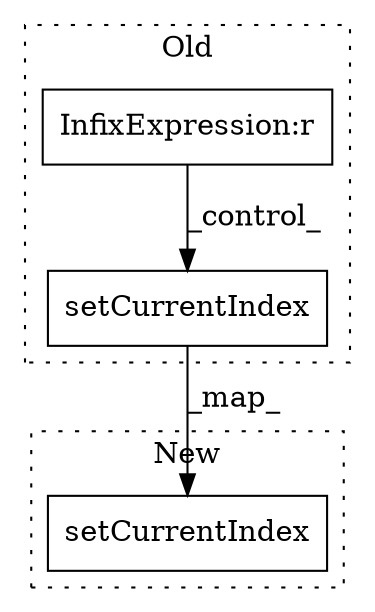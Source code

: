 digraph G {
subgraph cluster0 {
1 [label="setCurrentIndex" a="32" s="5340,5357" l="16,1" shape="box"];
3 [label="InfixExpression:r" a="27" s="4986" l="4" shape="box"];
label = "Old";
style="dotted";
}
subgraph cluster1 {
2 [label="setCurrentIndex" a="32" s="4899,4916" l="16,1" shape="box"];
label = "New";
style="dotted";
}
1 -> 2 [label="_map_"];
3 -> 1 [label="_control_"];
}
